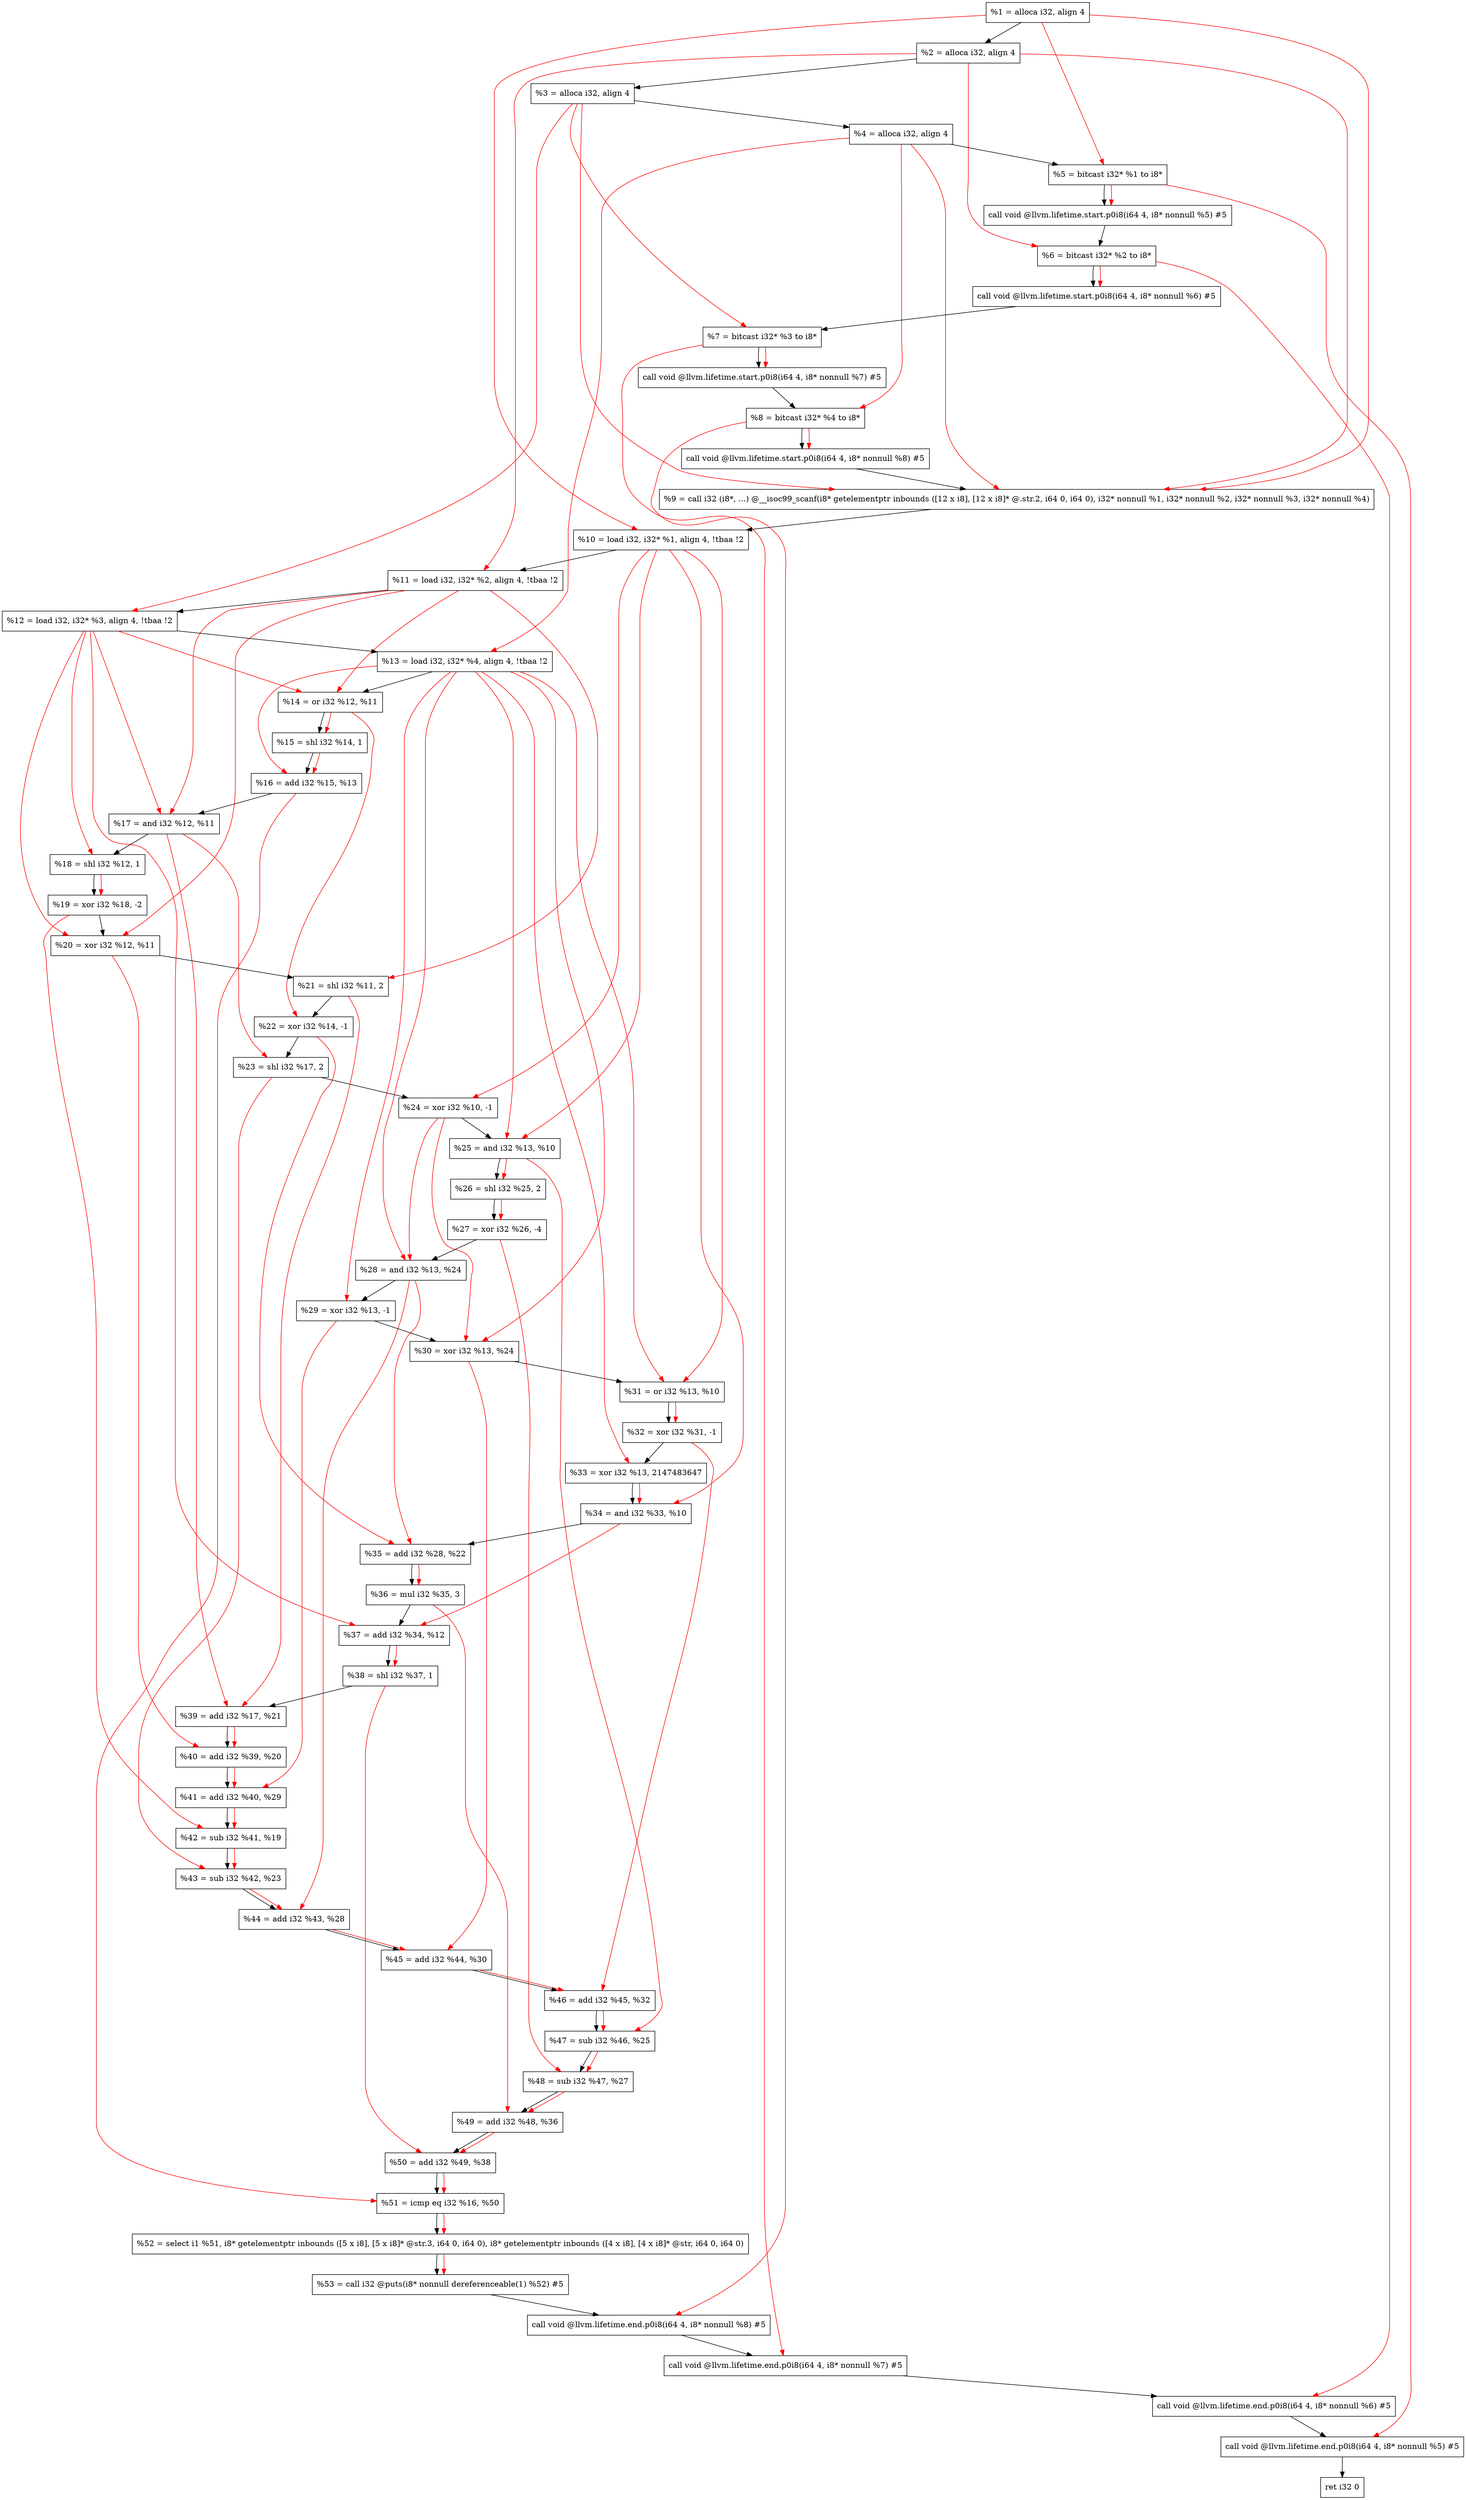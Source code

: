 digraph "DFG for'main' function" {
	Node0x22c9ae8[shape=record, label="  %1 = alloca i32, align 4"];
	Node0x22c9b68[shape=record, label="  %2 = alloca i32, align 4"];
	Node0x22c9bf8[shape=record, label="  %3 = alloca i32, align 4"];
	Node0x22c9c58[shape=record, label="  %4 = alloca i32, align 4"];
	Node0x22c9d08[shape=record, label="  %5 = bitcast i32* %1 to i8*"];
	Node0x22ca138[shape=record, label="  call void @llvm.lifetime.start.p0i8(i64 4, i8* nonnull %5) #5"];
	Node0x22ca218[shape=record, label="  %6 = bitcast i32* %2 to i8*"];
	Node0x22ca318[shape=record, label="  call void @llvm.lifetime.start.p0i8(i64 4, i8* nonnull %6) #5"];
	Node0x22ca3d8[shape=record, label="  %7 = bitcast i32* %3 to i8*"];
	Node0x22ca488[shape=record, label="  call void @llvm.lifetime.start.p0i8(i64 4, i8* nonnull %7) #5"];
	Node0x22ca548[shape=record, label="  %8 = bitcast i32* %4 to i8*"];
	Node0x22ca5f8[shape=record, label="  call void @llvm.lifetime.start.p0i8(i64 4, i8* nonnull %8) #5"];
	Node0x22c4af0[shape=record, label="  %9 = call i32 (i8*, ...) @__isoc99_scanf(i8* getelementptr inbounds ([12 x i8], [12 x i8]* @.str.2, i64 0, i64 0), i32* nonnull %1, i32* nonnull %2, i32* nonnull %3, i32* nonnull %4)"];
	Node0x22ca7f8[shape=record, label="  %10 = load i32, i32* %1, align 4, !tbaa !2"];
	Node0x22cb768[shape=record, label="  %11 = load i32, i32* %2, align 4, !tbaa !2"];
	Node0x22cbdd8[shape=record, label="  %12 = load i32, i32* %3, align 4, !tbaa !2"];
	Node0x22cbe38[shape=record, label="  %13 = load i32, i32* %4, align 4, !tbaa !2"];
	Node0x22cbeb0[shape=record, label="  %14 = or i32 %12, %11"];
	Node0x22cbf20[shape=record, label="  %15 = shl i32 %14, 1"];
	Node0x22cbf90[shape=record, label="  %16 = add i32 %15, %13"];
	Node0x22cc000[shape=record, label="  %17 = and i32 %12, %11"];
	Node0x22cc070[shape=record, label="  %18 = shl i32 %12, 1"];
	Node0x22cc0e0[shape=record, label="  %19 = xor i32 %18, -2"];
	Node0x22cc150[shape=record, label="  %20 = xor i32 %12, %11"];
	Node0x22cc1c0[shape=record, label="  %21 = shl i32 %11, 2"];
	Node0x22cc230[shape=record, label="  %22 = xor i32 %14, -1"];
	Node0x22cc2a0[shape=record, label="  %23 = shl i32 %17, 2"];
	Node0x22cc310[shape=record, label="  %24 = xor i32 %10, -1"];
	Node0x22cc380[shape=record, label="  %25 = and i32 %13, %10"];
	Node0x22cc3f0[shape=record, label="  %26 = shl i32 %25, 2"];
	Node0x22cc460[shape=record, label="  %27 = xor i32 %26, -4"];
	Node0x22cc4d0[shape=record, label="  %28 = and i32 %13, %24"];
	Node0x22cc540[shape=record, label="  %29 = xor i32 %13, -1"];
	Node0x22cc5b0[shape=record, label="  %30 = xor i32 %13, %24"];
	Node0x22cc620[shape=record, label="  %31 = or i32 %13, %10"];
	Node0x22cc690[shape=record, label="  %32 = xor i32 %31, -1"];
	Node0x22cc700[shape=record, label="  %33 = xor i32 %13, 2147483647"];
	Node0x22cc770[shape=record, label="  %34 = and i32 %33, %10"];
	Node0x22cc7e0[shape=record, label="  %35 = add i32 %28, %22"];
	Node0x22cc850[shape=record, label="  %36 = mul i32 %35, 3"];
	Node0x22cc8c0[shape=record, label="  %37 = add i32 %34, %12"];
	Node0x22cc930[shape=record, label="  %38 = shl i32 %37, 1"];
	Node0x22cc9a0[shape=record, label="  %39 = add i32 %17, %21"];
	Node0x22cca10[shape=record, label="  %40 = add i32 %39, %20"];
	Node0x22cca80[shape=record, label="  %41 = add i32 %40, %29"];
	Node0x22ccaf0[shape=record, label="  %42 = sub i32 %41, %19"];
	Node0x22ccb60[shape=record, label="  %43 = sub i32 %42, %23"];
	Node0x22ccbd0[shape=record, label="  %44 = add i32 %43, %28"];
	Node0x22ccc40[shape=record, label="  %45 = add i32 %44, %30"];
	Node0x22cccb0[shape=record, label="  %46 = add i32 %45, %32"];
	Node0x22ccd20[shape=record, label="  %47 = sub i32 %46, %25"];
	Node0x22ccd90[shape=record, label="  %48 = sub i32 %47, %27"];
	Node0x22cce00[shape=record, label="  %49 = add i32 %48, %36"];
	Node0x22cce70[shape=record, label="  %50 = add i32 %49, %38"];
	Node0x22ccee0[shape=record, label="  %51 = icmp eq i32 %16, %50"];
	Node0x22698b8[shape=record, label="  %52 = select i1 %51, i8* getelementptr inbounds ([5 x i8], [5 x i8]* @str.3, i64 0, i64 0), i8* getelementptr inbounds ([4 x i8], [4 x i8]* @str, i64 0, i64 0)"];
	Node0x22ccf70[shape=record, label="  %53 = call i32 @puts(i8* nonnull dereferenceable(1) %52) #5"];
	Node0x22cd218[shape=record, label="  call void @llvm.lifetime.end.p0i8(i64 4, i8* nonnull %8) #5"];
	Node0x22cd378[shape=record, label="  call void @llvm.lifetime.end.p0i8(i64 4, i8* nonnull %7) #5"];
	Node0x22cd488[shape=record, label="  call void @llvm.lifetime.end.p0i8(i64 4, i8* nonnull %6) #5"];
	Node0x22cd598[shape=record, label="  call void @llvm.lifetime.end.p0i8(i64 4, i8* nonnull %5) #5"];
	Node0x22cd658[shape=record, label="  ret i32 0"];
	Node0x22c9ae8 -> Node0x22c9b68;
	Node0x22c9b68 -> Node0x22c9bf8;
	Node0x22c9bf8 -> Node0x22c9c58;
	Node0x22c9c58 -> Node0x22c9d08;
	Node0x22c9d08 -> Node0x22ca138;
	Node0x22ca138 -> Node0x22ca218;
	Node0x22ca218 -> Node0x22ca318;
	Node0x22ca318 -> Node0x22ca3d8;
	Node0x22ca3d8 -> Node0x22ca488;
	Node0x22ca488 -> Node0x22ca548;
	Node0x22ca548 -> Node0x22ca5f8;
	Node0x22ca5f8 -> Node0x22c4af0;
	Node0x22c4af0 -> Node0x22ca7f8;
	Node0x22ca7f8 -> Node0x22cb768;
	Node0x22cb768 -> Node0x22cbdd8;
	Node0x22cbdd8 -> Node0x22cbe38;
	Node0x22cbe38 -> Node0x22cbeb0;
	Node0x22cbeb0 -> Node0x22cbf20;
	Node0x22cbf20 -> Node0x22cbf90;
	Node0x22cbf90 -> Node0x22cc000;
	Node0x22cc000 -> Node0x22cc070;
	Node0x22cc070 -> Node0x22cc0e0;
	Node0x22cc0e0 -> Node0x22cc150;
	Node0x22cc150 -> Node0x22cc1c0;
	Node0x22cc1c0 -> Node0x22cc230;
	Node0x22cc230 -> Node0x22cc2a0;
	Node0x22cc2a0 -> Node0x22cc310;
	Node0x22cc310 -> Node0x22cc380;
	Node0x22cc380 -> Node0x22cc3f0;
	Node0x22cc3f0 -> Node0x22cc460;
	Node0x22cc460 -> Node0x22cc4d0;
	Node0x22cc4d0 -> Node0x22cc540;
	Node0x22cc540 -> Node0x22cc5b0;
	Node0x22cc5b0 -> Node0x22cc620;
	Node0x22cc620 -> Node0x22cc690;
	Node0x22cc690 -> Node0x22cc700;
	Node0x22cc700 -> Node0x22cc770;
	Node0x22cc770 -> Node0x22cc7e0;
	Node0x22cc7e0 -> Node0x22cc850;
	Node0x22cc850 -> Node0x22cc8c0;
	Node0x22cc8c0 -> Node0x22cc930;
	Node0x22cc930 -> Node0x22cc9a0;
	Node0x22cc9a0 -> Node0x22cca10;
	Node0x22cca10 -> Node0x22cca80;
	Node0x22cca80 -> Node0x22ccaf0;
	Node0x22ccaf0 -> Node0x22ccb60;
	Node0x22ccb60 -> Node0x22ccbd0;
	Node0x22ccbd0 -> Node0x22ccc40;
	Node0x22ccc40 -> Node0x22cccb0;
	Node0x22cccb0 -> Node0x22ccd20;
	Node0x22ccd20 -> Node0x22ccd90;
	Node0x22ccd90 -> Node0x22cce00;
	Node0x22cce00 -> Node0x22cce70;
	Node0x22cce70 -> Node0x22ccee0;
	Node0x22ccee0 -> Node0x22698b8;
	Node0x22698b8 -> Node0x22ccf70;
	Node0x22ccf70 -> Node0x22cd218;
	Node0x22cd218 -> Node0x22cd378;
	Node0x22cd378 -> Node0x22cd488;
	Node0x22cd488 -> Node0x22cd598;
	Node0x22cd598 -> Node0x22cd658;
edge [color=red]
	Node0x22c9ae8 -> Node0x22c9d08;
	Node0x22c9d08 -> Node0x22ca138;
	Node0x22c9b68 -> Node0x22ca218;
	Node0x22ca218 -> Node0x22ca318;
	Node0x22c9bf8 -> Node0x22ca3d8;
	Node0x22ca3d8 -> Node0x22ca488;
	Node0x22c9c58 -> Node0x22ca548;
	Node0x22ca548 -> Node0x22ca5f8;
	Node0x22c9ae8 -> Node0x22c4af0;
	Node0x22c9b68 -> Node0x22c4af0;
	Node0x22c9bf8 -> Node0x22c4af0;
	Node0x22c9c58 -> Node0x22c4af0;
	Node0x22c9ae8 -> Node0x22ca7f8;
	Node0x22c9b68 -> Node0x22cb768;
	Node0x22c9bf8 -> Node0x22cbdd8;
	Node0x22c9c58 -> Node0x22cbe38;
	Node0x22cbdd8 -> Node0x22cbeb0;
	Node0x22cb768 -> Node0x22cbeb0;
	Node0x22cbeb0 -> Node0x22cbf20;
	Node0x22cbf20 -> Node0x22cbf90;
	Node0x22cbe38 -> Node0x22cbf90;
	Node0x22cbdd8 -> Node0x22cc000;
	Node0x22cb768 -> Node0x22cc000;
	Node0x22cbdd8 -> Node0x22cc070;
	Node0x22cc070 -> Node0x22cc0e0;
	Node0x22cbdd8 -> Node0x22cc150;
	Node0x22cb768 -> Node0x22cc150;
	Node0x22cb768 -> Node0x22cc1c0;
	Node0x22cbeb0 -> Node0x22cc230;
	Node0x22cc000 -> Node0x22cc2a0;
	Node0x22ca7f8 -> Node0x22cc310;
	Node0x22cbe38 -> Node0x22cc380;
	Node0x22ca7f8 -> Node0x22cc380;
	Node0x22cc380 -> Node0x22cc3f0;
	Node0x22cc3f0 -> Node0x22cc460;
	Node0x22cbe38 -> Node0x22cc4d0;
	Node0x22cc310 -> Node0x22cc4d0;
	Node0x22cbe38 -> Node0x22cc540;
	Node0x22cbe38 -> Node0x22cc5b0;
	Node0x22cc310 -> Node0x22cc5b0;
	Node0x22cbe38 -> Node0x22cc620;
	Node0x22ca7f8 -> Node0x22cc620;
	Node0x22cc620 -> Node0x22cc690;
	Node0x22cbe38 -> Node0x22cc700;
	Node0x22cc700 -> Node0x22cc770;
	Node0x22ca7f8 -> Node0x22cc770;
	Node0x22cc4d0 -> Node0x22cc7e0;
	Node0x22cc230 -> Node0x22cc7e0;
	Node0x22cc7e0 -> Node0x22cc850;
	Node0x22cc770 -> Node0x22cc8c0;
	Node0x22cbdd8 -> Node0x22cc8c0;
	Node0x22cc8c0 -> Node0x22cc930;
	Node0x22cc000 -> Node0x22cc9a0;
	Node0x22cc1c0 -> Node0x22cc9a0;
	Node0x22cc9a0 -> Node0x22cca10;
	Node0x22cc150 -> Node0x22cca10;
	Node0x22cca10 -> Node0x22cca80;
	Node0x22cc540 -> Node0x22cca80;
	Node0x22cca80 -> Node0x22ccaf0;
	Node0x22cc0e0 -> Node0x22ccaf0;
	Node0x22ccaf0 -> Node0x22ccb60;
	Node0x22cc2a0 -> Node0x22ccb60;
	Node0x22ccb60 -> Node0x22ccbd0;
	Node0x22cc4d0 -> Node0x22ccbd0;
	Node0x22ccbd0 -> Node0x22ccc40;
	Node0x22cc5b0 -> Node0x22ccc40;
	Node0x22ccc40 -> Node0x22cccb0;
	Node0x22cc690 -> Node0x22cccb0;
	Node0x22cccb0 -> Node0x22ccd20;
	Node0x22cc380 -> Node0x22ccd20;
	Node0x22ccd20 -> Node0x22ccd90;
	Node0x22cc460 -> Node0x22ccd90;
	Node0x22ccd90 -> Node0x22cce00;
	Node0x22cc850 -> Node0x22cce00;
	Node0x22cce00 -> Node0x22cce70;
	Node0x22cc930 -> Node0x22cce70;
	Node0x22cbf90 -> Node0x22ccee0;
	Node0x22cce70 -> Node0x22ccee0;
	Node0x22ccee0 -> Node0x22698b8;
	Node0x22698b8 -> Node0x22ccf70;
	Node0x22ca548 -> Node0x22cd218;
	Node0x22ca3d8 -> Node0x22cd378;
	Node0x22ca218 -> Node0x22cd488;
	Node0x22c9d08 -> Node0x22cd598;
}
